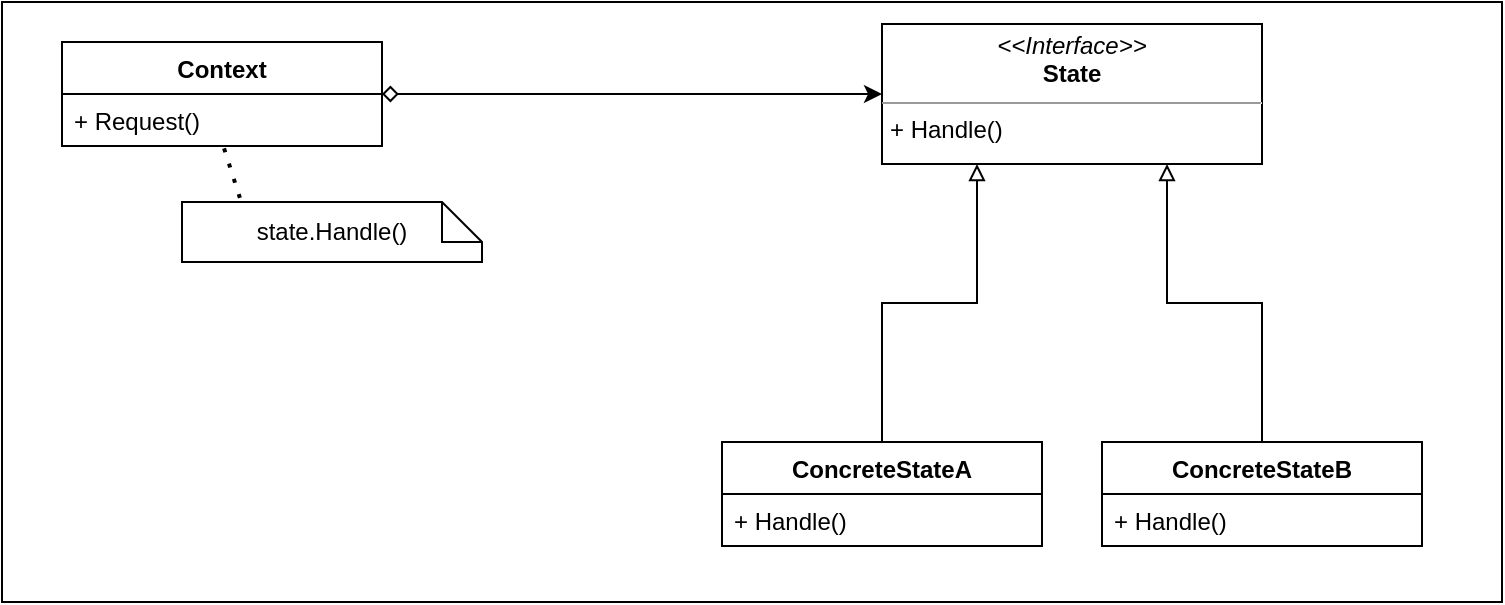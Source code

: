 <mxfile version="21.4.0" type="device">
  <diagram name="Page-1" id="RYQUGzJk49RdjYDeQ0Bd">
    <mxGraphModel dx="1434" dy="689" grid="1" gridSize="10" guides="1" tooltips="1" connect="1" arrows="1" fold="1" page="1" pageScale="1" pageWidth="850" pageHeight="1100" math="0" shadow="0">
      <root>
        <mxCell id="0" />
        <mxCell id="1" parent="0" />
        <mxCell id="JfXcKiFlWEJC54pP77dK-7" value="" style="rounded=0;whiteSpace=wrap;html=1;" vertex="1" parent="1">
          <mxGeometry x="30" width="750" height="300" as="geometry" />
        </mxCell>
        <mxCell id="JfXcKiFlWEJC54pP77dK-4" style="edgeStyle=orthogonalEdgeStyle;rounded=0;orthogonalLoop=1;jettySize=auto;html=1;entryX=0;entryY=0.5;entryDx=0;entryDy=0;startArrow=diamond;startFill=0;" edge="1" parent="1" source="Qsv9zBf7bF_evgnO0wDX-1" target="Qsv9zBf7bF_evgnO0wDX-7">
          <mxGeometry relative="1" as="geometry" />
        </mxCell>
        <mxCell id="Qsv9zBf7bF_evgnO0wDX-1" value="Context" style="swimlane;fontStyle=1;align=center;verticalAlign=top;childLayout=stackLayout;horizontal=1;startSize=26;horizontalStack=0;resizeParent=1;resizeParentMax=0;resizeLast=0;collapsible=1;marginBottom=0;whiteSpace=wrap;html=1;" parent="1" vertex="1">
          <mxGeometry x="60" y="20" width="160" height="52" as="geometry" />
        </mxCell>
        <mxCell id="Qsv9zBf7bF_evgnO0wDX-4" value="+ Request()" style="text;strokeColor=none;fillColor=none;align=left;verticalAlign=top;spacingLeft=4;spacingRight=4;overflow=hidden;rotatable=0;points=[[0,0.5],[1,0.5]];portConstraint=eastwest;whiteSpace=wrap;html=1;" parent="Qsv9zBf7bF_evgnO0wDX-1" vertex="1">
          <mxGeometry y="26" width="160" height="26" as="geometry" />
        </mxCell>
        <mxCell id="Qsv9zBf7bF_evgnO0wDX-7" value="&lt;p style=&quot;margin:0px;margin-top:4px;text-align:center;&quot;&gt;&lt;i&gt;&amp;lt;&amp;lt;Interface&amp;gt;&amp;gt;&lt;/i&gt;&lt;br&gt;&lt;b&gt;State&lt;/b&gt;&lt;/p&gt;&lt;hr size=&quot;1&quot;&gt;&lt;p style=&quot;margin:0px;margin-left:4px;&quot;&gt;+ Handle()&lt;br&gt;&lt;/p&gt;" style="verticalAlign=top;align=left;overflow=fill;fontSize=12;fontFamily=Helvetica;html=1;whiteSpace=wrap;" parent="1" vertex="1">
          <mxGeometry x="470" y="11" width="190" height="70" as="geometry" />
        </mxCell>
        <mxCell id="JfXcKiFlWEJC54pP77dK-5" style="edgeStyle=orthogonalEdgeStyle;rounded=0;orthogonalLoop=1;jettySize=auto;html=1;entryX=0.25;entryY=1;entryDx=0;entryDy=0;endArrow=block;endFill=0;" edge="1" parent="1" source="Qsv9zBf7bF_evgnO0wDX-8" target="Qsv9zBf7bF_evgnO0wDX-7">
          <mxGeometry relative="1" as="geometry" />
        </mxCell>
        <mxCell id="Qsv9zBf7bF_evgnO0wDX-8" value="ConcreteStateA" style="swimlane;fontStyle=1;align=center;verticalAlign=top;childLayout=stackLayout;horizontal=1;startSize=26;horizontalStack=0;resizeParent=1;resizeParentMax=0;resizeLast=0;collapsible=1;marginBottom=0;whiteSpace=wrap;html=1;" parent="1" vertex="1">
          <mxGeometry x="390" y="220" width="160" height="52" as="geometry" />
        </mxCell>
        <mxCell id="Qsv9zBf7bF_evgnO0wDX-9" value="+ Handle()" style="text;strokeColor=none;fillColor=none;align=left;verticalAlign=top;spacingLeft=4;spacingRight=4;overflow=hidden;rotatable=0;points=[[0,0.5],[1,0.5]];portConstraint=eastwest;whiteSpace=wrap;html=1;" parent="Qsv9zBf7bF_evgnO0wDX-8" vertex="1">
          <mxGeometry y="26" width="160" height="26" as="geometry" />
        </mxCell>
        <mxCell id="JfXcKiFlWEJC54pP77dK-6" style="edgeStyle=orthogonalEdgeStyle;rounded=0;orthogonalLoop=1;jettySize=auto;html=1;entryX=0.75;entryY=1;entryDx=0;entryDy=0;endArrow=block;endFill=0;" edge="1" parent="1" source="Qsv9zBf7bF_evgnO0wDX-10" target="Qsv9zBf7bF_evgnO0wDX-7">
          <mxGeometry relative="1" as="geometry" />
        </mxCell>
        <mxCell id="Qsv9zBf7bF_evgnO0wDX-10" value="ConcreteStateB" style="swimlane;fontStyle=1;align=center;verticalAlign=top;childLayout=stackLayout;horizontal=1;startSize=26;horizontalStack=0;resizeParent=1;resizeParentMax=0;resizeLast=0;collapsible=1;marginBottom=0;whiteSpace=wrap;html=1;" parent="1" vertex="1">
          <mxGeometry x="580" y="220" width="160" height="52" as="geometry" />
        </mxCell>
        <mxCell id="Qsv9zBf7bF_evgnO0wDX-11" value="+ Handle()" style="text;strokeColor=none;fillColor=none;align=left;verticalAlign=top;spacingLeft=4;spacingRight=4;overflow=hidden;rotatable=0;points=[[0,0.5],[1,0.5]];portConstraint=eastwest;whiteSpace=wrap;html=1;" parent="Qsv9zBf7bF_evgnO0wDX-10" vertex="1">
          <mxGeometry y="26" width="160" height="26" as="geometry" />
        </mxCell>
        <mxCell id="JfXcKiFlWEJC54pP77dK-1" value="state.Handle()" style="shape=note;size=20;whiteSpace=wrap;html=1;" vertex="1" parent="1">
          <mxGeometry x="120" y="100" width="150" height="30" as="geometry" />
        </mxCell>
        <mxCell id="JfXcKiFlWEJC54pP77dK-3" value="" style="endArrow=none;dashed=1;html=1;dashPattern=1 3;strokeWidth=2;rounded=0;exitX=0.193;exitY=-0.067;exitDx=0;exitDy=0;exitPerimeter=0;" edge="1" parent="1" source="JfXcKiFlWEJC54pP77dK-1">
          <mxGeometry width="50" height="50" relative="1" as="geometry">
            <mxPoint x="90" y="120" as="sourcePoint" />
            <mxPoint x="140" y="70" as="targetPoint" />
          </mxGeometry>
        </mxCell>
      </root>
    </mxGraphModel>
  </diagram>
</mxfile>
